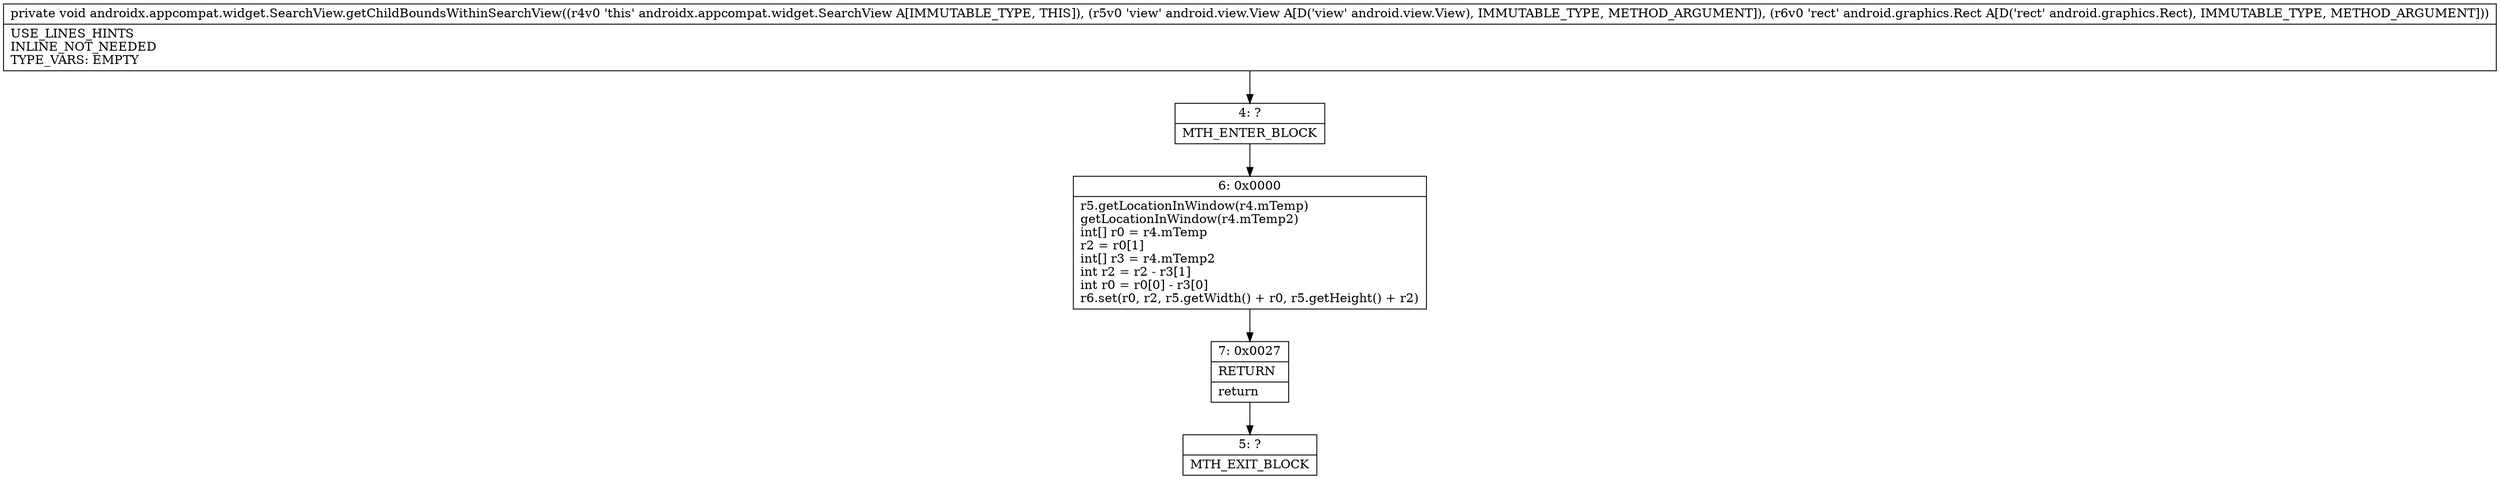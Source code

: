 digraph "CFG forandroidx.appcompat.widget.SearchView.getChildBoundsWithinSearchView(Landroid\/view\/View;Landroid\/graphics\/Rect;)V" {
Node_4 [shape=record,label="{4\:\ ?|MTH_ENTER_BLOCK\l}"];
Node_6 [shape=record,label="{6\:\ 0x0000|r5.getLocationInWindow(r4.mTemp)\lgetLocationInWindow(r4.mTemp2)\lint[] r0 = r4.mTemp\lr2 = r0[1]\lint[] r3 = r4.mTemp2\lint r2 = r2 \- r3[1]\lint r0 = r0[0] \- r3[0]\lr6.set(r0, r2, r5.getWidth() + r0, r5.getHeight() + r2)\l}"];
Node_7 [shape=record,label="{7\:\ 0x0027|RETURN\l|return\l}"];
Node_5 [shape=record,label="{5\:\ ?|MTH_EXIT_BLOCK\l}"];
MethodNode[shape=record,label="{private void androidx.appcompat.widget.SearchView.getChildBoundsWithinSearchView((r4v0 'this' androidx.appcompat.widget.SearchView A[IMMUTABLE_TYPE, THIS]), (r5v0 'view' android.view.View A[D('view' android.view.View), IMMUTABLE_TYPE, METHOD_ARGUMENT]), (r6v0 'rect' android.graphics.Rect A[D('rect' android.graphics.Rect), IMMUTABLE_TYPE, METHOD_ARGUMENT]))  | USE_LINES_HINTS\lINLINE_NOT_NEEDED\lTYPE_VARS: EMPTY\l}"];
MethodNode -> Node_4;Node_4 -> Node_6;
Node_6 -> Node_7;
Node_7 -> Node_5;
}

